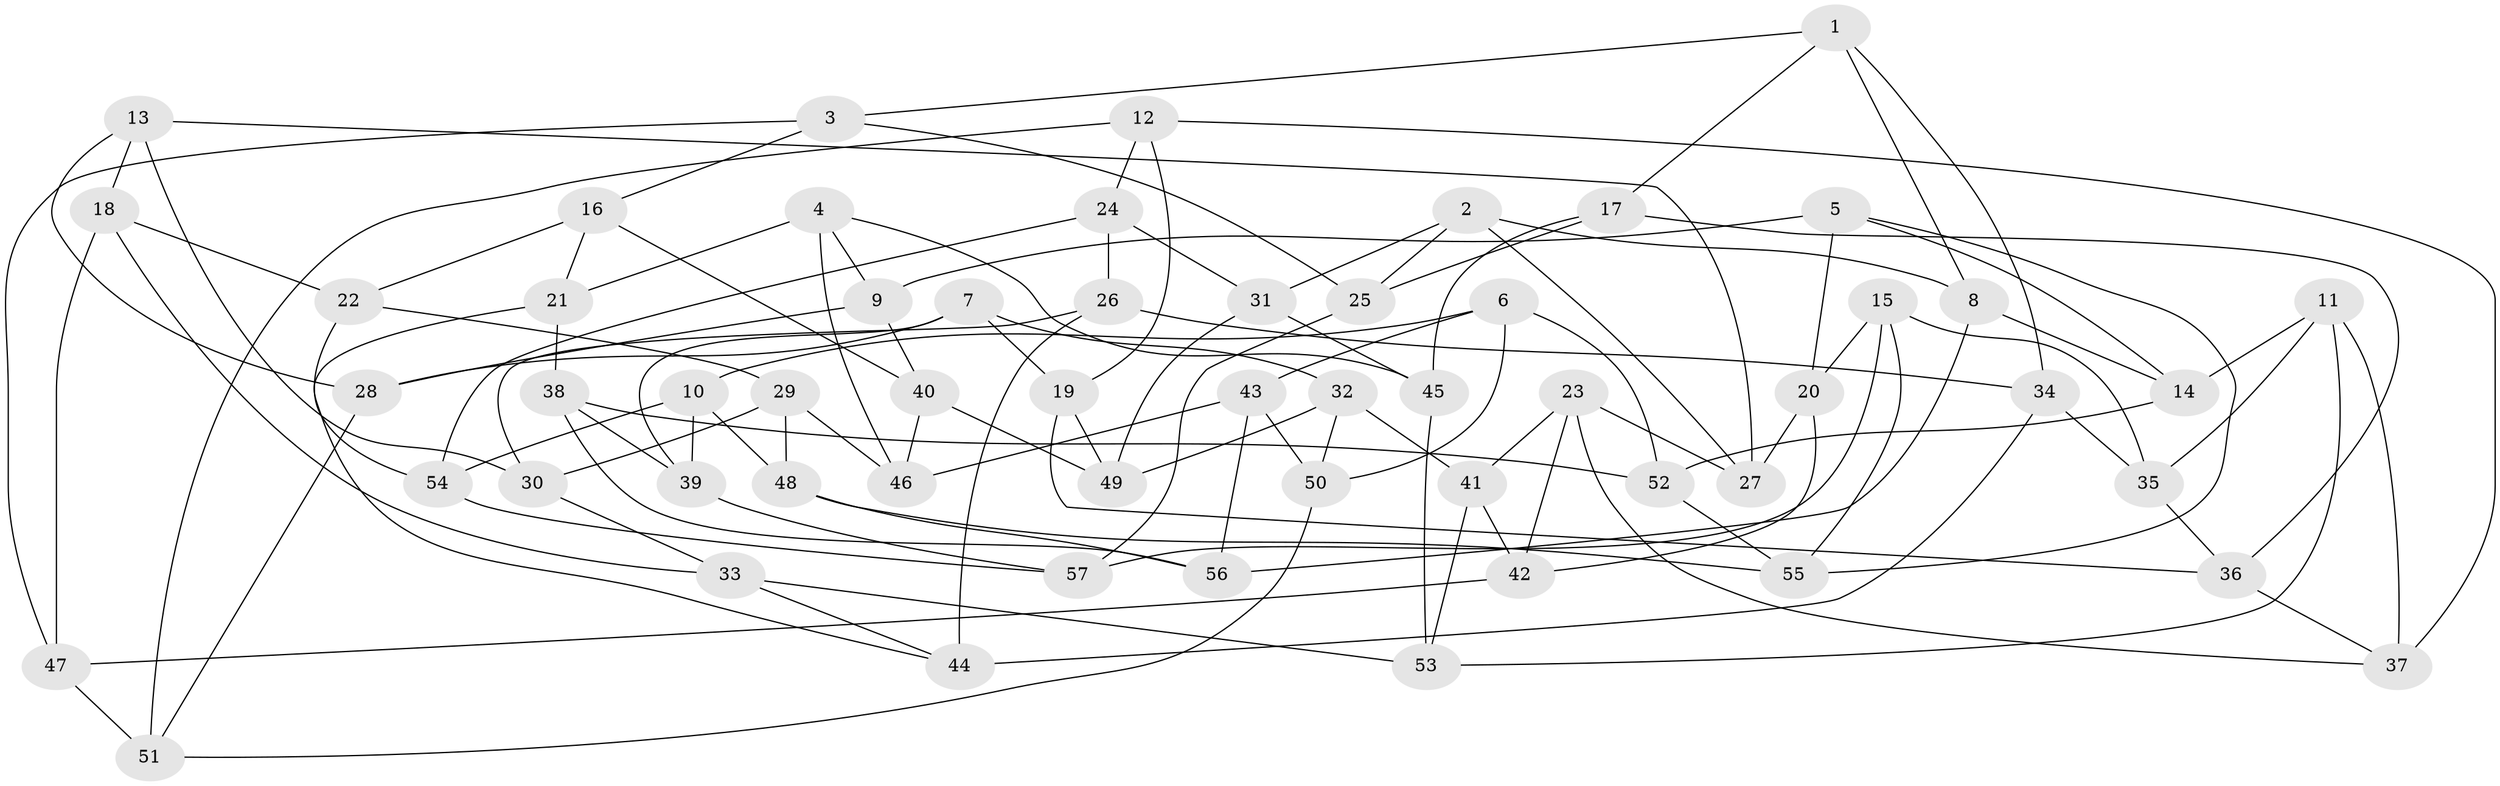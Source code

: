 // Generated by graph-tools (version 1.1) at 2025/11/02/27/25 16:11:45]
// undirected, 57 vertices, 114 edges
graph export_dot {
graph [start="1"]
  node [color=gray90,style=filled];
  1;
  2;
  3;
  4;
  5;
  6;
  7;
  8;
  9;
  10;
  11;
  12;
  13;
  14;
  15;
  16;
  17;
  18;
  19;
  20;
  21;
  22;
  23;
  24;
  25;
  26;
  27;
  28;
  29;
  30;
  31;
  32;
  33;
  34;
  35;
  36;
  37;
  38;
  39;
  40;
  41;
  42;
  43;
  44;
  45;
  46;
  47;
  48;
  49;
  50;
  51;
  52;
  53;
  54;
  55;
  56;
  57;
  1 -- 17;
  1 -- 3;
  1 -- 8;
  1 -- 34;
  2 -- 27;
  2 -- 8;
  2 -- 25;
  2 -- 31;
  3 -- 47;
  3 -- 16;
  3 -- 25;
  4 -- 45;
  4 -- 21;
  4 -- 46;
  4 -- 9;
  5 -- 55;
  5 -- 9;
  5 -- 14;
  5 -- 20;
  6 -- 43;
  6 -- 50;
  6 -- 52;
  6 -- 10;
  7 -- 28;
  7 -- 39;
  7 -- 32;
  7 -- 19;
  8 -- 56;
  8 -- 14;
  9 -- 28;
  9 -- 40;
  10 -- 54;
  10 -- 48;
  10 -- 39;
  11 -- 53;
  11 -- 35;
  11 -- 37;
  11 -- 14;
  12 -- 51;
  12 -- 37;
  12 -- 19;
  12 -- 24;
  13 -- 27;
  13 -- 30;
  13 -- 18;
  13 -- 28;
  14 -- 52;
  15 -- 57;
  15 -- 35;
  15 -- 20;
  15 -- 55;
  16 -- 22;
  16 -- 21;
  16 -- 40;
  17 -- 36;
  17 -- 45;
  17 -- 25;
  18 -- 33;
  18 -- 22;
  18 -- 47;
  19 -- 49;
  19 -- 36;
  20 -- 27;
  20 -- 42;
  21 -- 44;
  21 -- 38;
  22 -- 29;
  22 -- 54;
  23 -- 41;
  23 -- 42;
  23 -- 27;
  23 -- 37;
  24 -- 54;
  24 -- 26;
  24 -- 31;
  25 -- 57;
  26 -- 44;
  26 -- 34;
  26 -- 30;
  28 -- 51;
  29 -- 46;
  29 -- 48;
  29 -- 30;
  30 -- 33;
  31 -- 49;
  31 -- 45;
  32 -- 50;
  32 -- 41;
  32 -- 49;
  33 -- 44;
  33 -- 53;
  34 -- 35;
  34 -- 44;
  35 -- 36;
  36 -- 37;
  38 -- 52;
  38 -- 39;
  38 -- 56;
  39 -- 57;
  40 -- 46;
  40 -- 49;
  41 -- 42;
  41 -- 53;
  42 -- 47;
  43 -- 50;
  43 -- 46;
  43 -- 56;
  45 -- 53;
  47 -- 51;
  48 -- 56;
  48 -- 55;
  50 -- 51;
  52 -- 55;
  54 -- 57;
}
